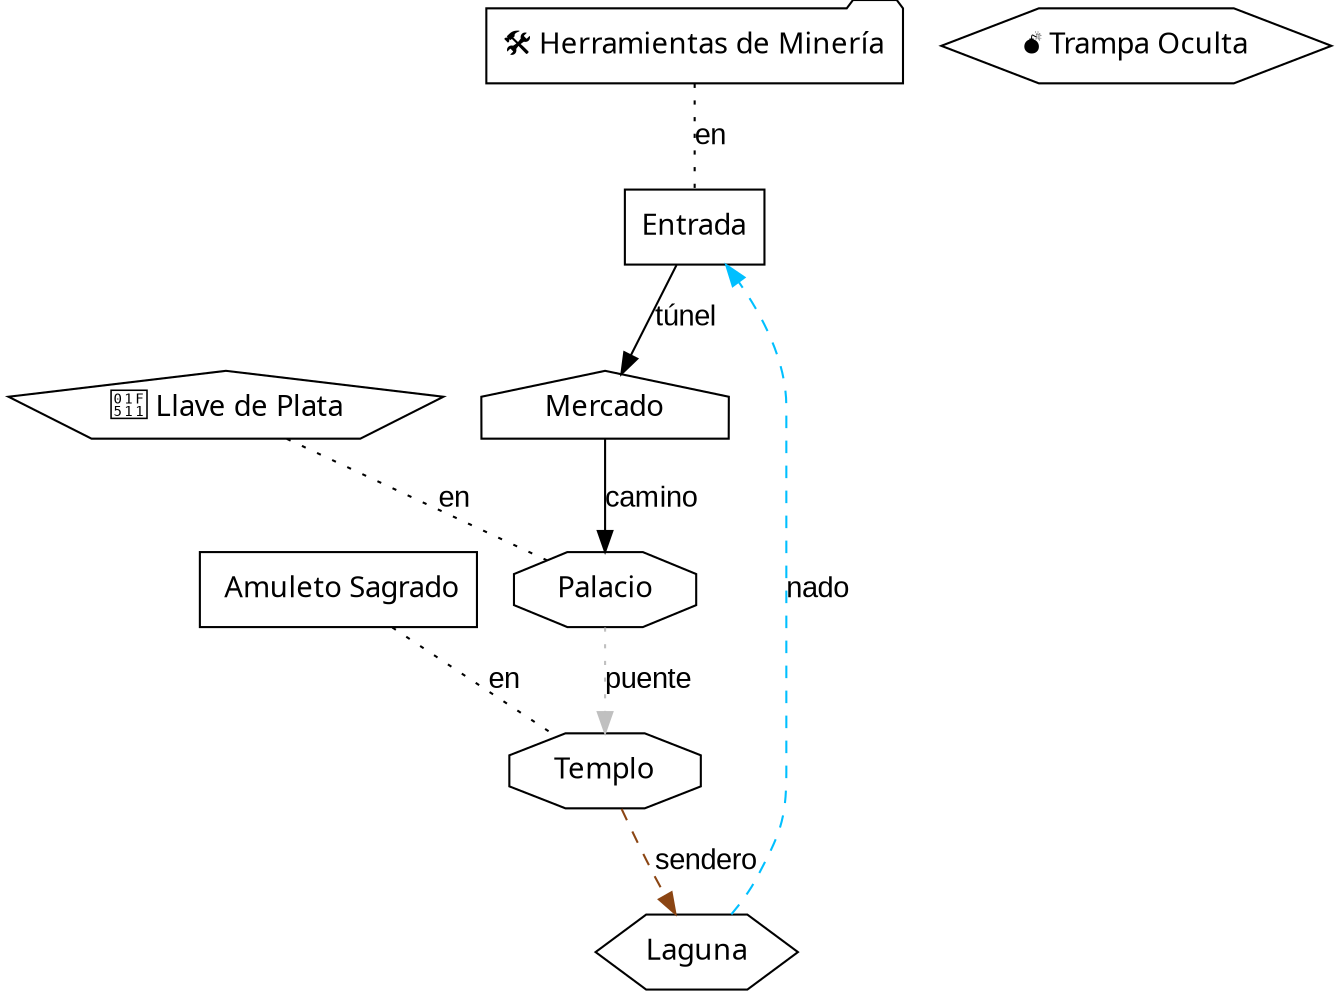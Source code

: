 digraph "Ciudad Subterránea" {
  // Configuración general
  graph [fontname="Segoe UI Emoji"];
  node  [fontname="Segoe UI Emoji"];
  edge [fontname="Arial"];

  // Lugares
  "Entrada" [shape=box, fillcolor="gray", label="Entrada", pos="0,0!"];
  "Mercado" [shape=house, fillcolor="burlywood", label="Mercado", pos="2,1!"];
  "Templo" [shape=octagon, fillcolor="gold", label="Templo", pos="4,3!"];
  "Palacio" [shape=octagon, fillcolor="gold", label="Palacio", pos="3,1!"];
  "Laguna" [shape=hexagon, fillcolor="deepskyblue", label="Laguna", pos="1,3!"];

  // Objetos en coordenadas específicas
  "obj_Trampa_Oculta" [shape=hexagon, fillcolor="crimson", label="💣 Trampa Oculta", pos="3,2!"];

  // Objetos en lugares
  "obj_Amuleto_Sagrado" [shape=box, fillcolor="white", label=" Amuleto Sagrado"];
  "obj_Amuleto_Sagrado" -> "Templo" [label="en", dir=none, style=dotted];
  "obj_Llave_de_Plata" [shape=pentagon, fillcolor="lightsteelblue", label="🔑 Llave de Plata"];
  "obj_Llave_de_Plata" -> "Palacio" [label="en", dir=none, style=dotted];
  "obj_Herramientas_de_Minería" [shape=folder, fillcolor="darkkhaki", label="🛠️ Herramientas de Minería"];
  "obj_Herramientas_de_Minería" -> "Entrada" [label="en", dir=none, style=dotted];

  // Conexiones entre lugares
  "Entrada" -> "Mercado" [label="túnel", color="black", style=solid];
  "Mercado" -> "Palacio" [label="camino", color="black", style=solid];
  "Palacio" -> "Templo" [label="puente", color="gray", style=dotted];
  "Laguna" -> "Entrada" [label="nado", color="deepskyblue", style=dashed];
  "Templo" -> "Laguna" [label="sendero", color="saddlebrown", style=dashed];
}
